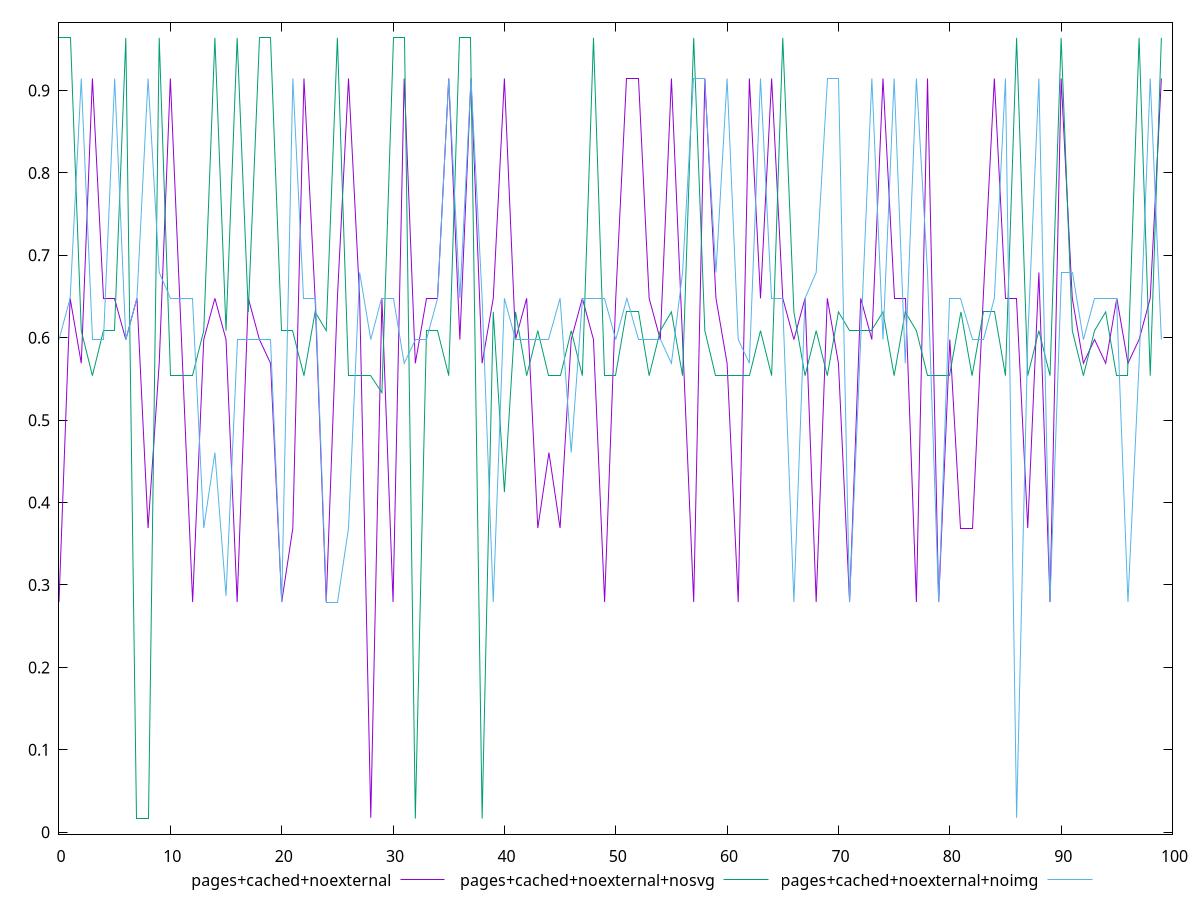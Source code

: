 $_pagesCachedNoexternal <<EOF
0.27931295209719315
0.6478936866255779
0.5690350599985126
0.9146517814122077
0.6478936866255779
0.6478936866255779
0.5978316776798642
0.6478936866255779
0.3690659991228524
0.5690350599985126
0.9146517814122077
0.5978316776798642
0.27931295209719315
0.5978316776798642
0.6478936866255779
0.5978316776798642
0.27931295209719315
0.6478936866255779
0.5978316776798642
0.5690350599985126
0.27931295209719315
0.3690659991228524
0.9146517814122077
0.6478936866255779
0.27931295209719315
0.6478936866255779
0.9146517814122077
0.6478936866255779
0.017481246450500643
0.6478936866255779
0.27931295209719315
0.9146517814122077
0.5690350599985126
0.6478936866255779
0.6478936866255779
0.9146517814122077
0.5978316776798642
0.9146517814122077
0.5690350599985126
0.6478936866255779
0.9146517814122077
0.5978316776798642
0.6478936866255779
0.3690659991228524
0.46066090612573035
0.3690659991228524
0.5978316776798642
0.6478936866255779
0.5978316776798642
0.27931295209719315
0.6478936866255779
0.9146517814122077
0.9146517814122077
0.6478936866255779
0.5978316776798642
0.9146517814122077
0.5978316776798642
0.27931295209719315
0.9146517814122077
0.6478936866255779
0.5690350599985126
0.27931295209719315
0.9146517814122077
0.6478936866255779
0.9146517814122077
0.6478936866255779
0.5978316776798642
0.6478936866255779
0.27931295209719315
0.6478936866255779
0.5690350599985126
0.27931295209719315
0.6478936866255779
0.5978316776798642
0.9146517814122077
0.6478936866255779
0.6478936866255779
0.27931295209719315
0.9146517814122077
0.27931295209719315
0.5978316776798642
0.3690659991228524
0.3690659991228524
0.6478936866255779
0.9146517814122077
0.6478936866255779
0.6478936866255779
0.3690659991228524
0.6792219852973744
0.27931295209719315
0.9146517814122077
0.6478936866255779
0.5690350599985126
0.5978316776798642
0.5690350599985126
0.6478936866255779
0.5690350599985126
0.5978316776798642
0.6478936866255779
0.9146517814122077
EOF
$_pagesCachedNoexternalNosvg <<EOF
0.9638914552234408
0.9638914552234408
0.6085969600017687
0.5540004695589968
0.6085969600017687
0.6085969600017687
0.9638914552234408
0.01659363310226647
0.01659363310226647
0.9638914552234408
0.5540004695589968
0.5540004695589968
0.5540004695589968
0.6085969600017687
0.9638914552234408
0.6085969600017687
0.9638914552234408
0.6313938914065288
0.9638914552234408
0.9638914552234408
0.6085969600017687
0.6085969600017687
0.5540004695589968
0.6313938914065288
0.6085969600017687
0.9638914552234408
0.5540004695589968
0.5540004695589968
0.5540004695589968
0.5333589402932184
0.9638914552234408
0.9638914552234408
0.01659363310226647
0.6085969600017687
0.6085969600017687
0.5540004695589968
0.9638914552234408
0.9638914552234408
0.01659363310226647
0.6313938914065288
0.4127453832736135
0.6313938914065288
0.5540004695589968
0.6085969600017687
0.5540004695589968
0.5540004695589968
0.6085969600017687
0.5540004695589968
0.9638914552234408
0.5540004695589968
0.5540004695589968
0.6313938914065288
0.6313938914065288
0.5540004695589968
0.6085969600017687
0.6313938914065288
0.5540004695589968
0.9638914552234408
0.6085969600017687
0.5540004695589968
0.5540004695589968
0.5540004695589968
0.5540004695589968
0.6085969600017687
0.5540004695589968
0.9638914552234408
0.6313938914065288
0.5540004695589968
0.6085969600017687
0.5540004695589968
0.6313938914065288
0.6085969600017687
0.6085969600017687
0.6085969600017687
0.6313938914065288
0.5540004695589968
0.6313938914065288
0.6085969600017687
0.5540004695589968
0.5540004695589968
0.5540004695589968
0.6313938914065288
0.5540004695589968
0.6313938914065288
0.6313938914065288
0.5540004695589968
0.9638914552234408
0.5540004695589968
0.6085969600017687
0.5540004695589968
0.9638914552234408
0.6085969600017687
0.5540004695589968
0.6085969600017687
0.6313938914065288
0.5540004695589968
0.5540004695589968
0.9638914552234408
0.5540004695589968
0.9638914552234408
EOF
$_pagesCachedNoexternalNoimg <<EOF
0.5978316776798642
0.6478936866255779
0.9146517814122077
0.5978316776798642
0.5978316776798642
0.9146517814122077
0.5978316776798642
0.6478936866255779
0.9146517814122077
0.6792219852973744
0.6478936866255779
0.6478936866255779
0.6478936866255779
0.3690659991228524
0.46066090612573035
0.2868258581382792
0.5978316776798642
0.5978316776798642
0.5978316776798642
0.5978316776798642
0.27931295209719315
0.9146517814122077
0.6478936866255779
0.6478936866255779
0.27931295209719315
0.27931295209719315
0.3690659991228524
0.6792219852973744
0.5978316776798642
0.6478936866255779
0.6478936866255779
0.5690350599985126
0.5978316776798642
0.5978316776798642
0.6478936866255779
0.9146517814122077
0.6478936866255779
0.9146517814122077
0.6478936866255779
0.27931295209719315
0.6478936866255779
0.5978316776798642
0.5978316776798642
0.5978316776798642
0.5978316776798642
0.6478936866255779
0.46066090612573035
0.6478936866255779
0.6478936866255779
0.6478936866255779
0.5978316776798642
0.6478936866255779
0.5978316776798642
0.5978316776798642
0.5978316776798642
0.5690350599985126
0.6792219852973744
0.9146517814122077
0.9146517814122077
0.6792219852973744
0.9146517814122077
0.5978316776798642
0.5690350599985126
0.9146517814122077
0.6478936866255779
0.6478936866255779
0.27931295209719315
0.6478936866255779
0.6792219852973744
0.9146517814122077
0.9146517814122077
0.27931295209719315
0.5978316776798642
0.9146517814122077
0.5978316776798642
0.9146517814122077
0.5690350599985126
0.9146517814122077
0.6792219852973744
0.27931295209719315
0.6478936866255779
0.6478936866255779
0.5978316776798642
0.5978316776798642
0.6478936866255779
0.9146517814122077
0.017481246450500643
0.5978316776798642
0.9146517814122077
0.27931295209719315
0.6792219852973744
0.6792219852973744
0.5978316776798642
0.6478936866255779
0.6478936866255779
0.6478936866255779
0.27931295209719315
0.5690350599985126
0.9146517814122077
0.5978316776798642
EOF
set key outside below
set terminal pngcairo
set output "report_00005_2020-11-02T22-26-11.212Z/cumulative-layout-shift/cumulative-layout-shift_pages+cached+noexternal_pages+cached+noexternal+nosvg_pages+cached+noexternal+noimg.png"
set yrange [-0.002352323340157017:0.9828374116658642]
plot $_pagesCachedNoexternal title "pages+cached+noexternal" with line ,$_pagesCachedNoexternalNosvg title "pages+cached+noexternal+nosvg" with line ,$_pagesCachedNoexternalNoimg title "pages+cached+noexternal+noimg" with line ,